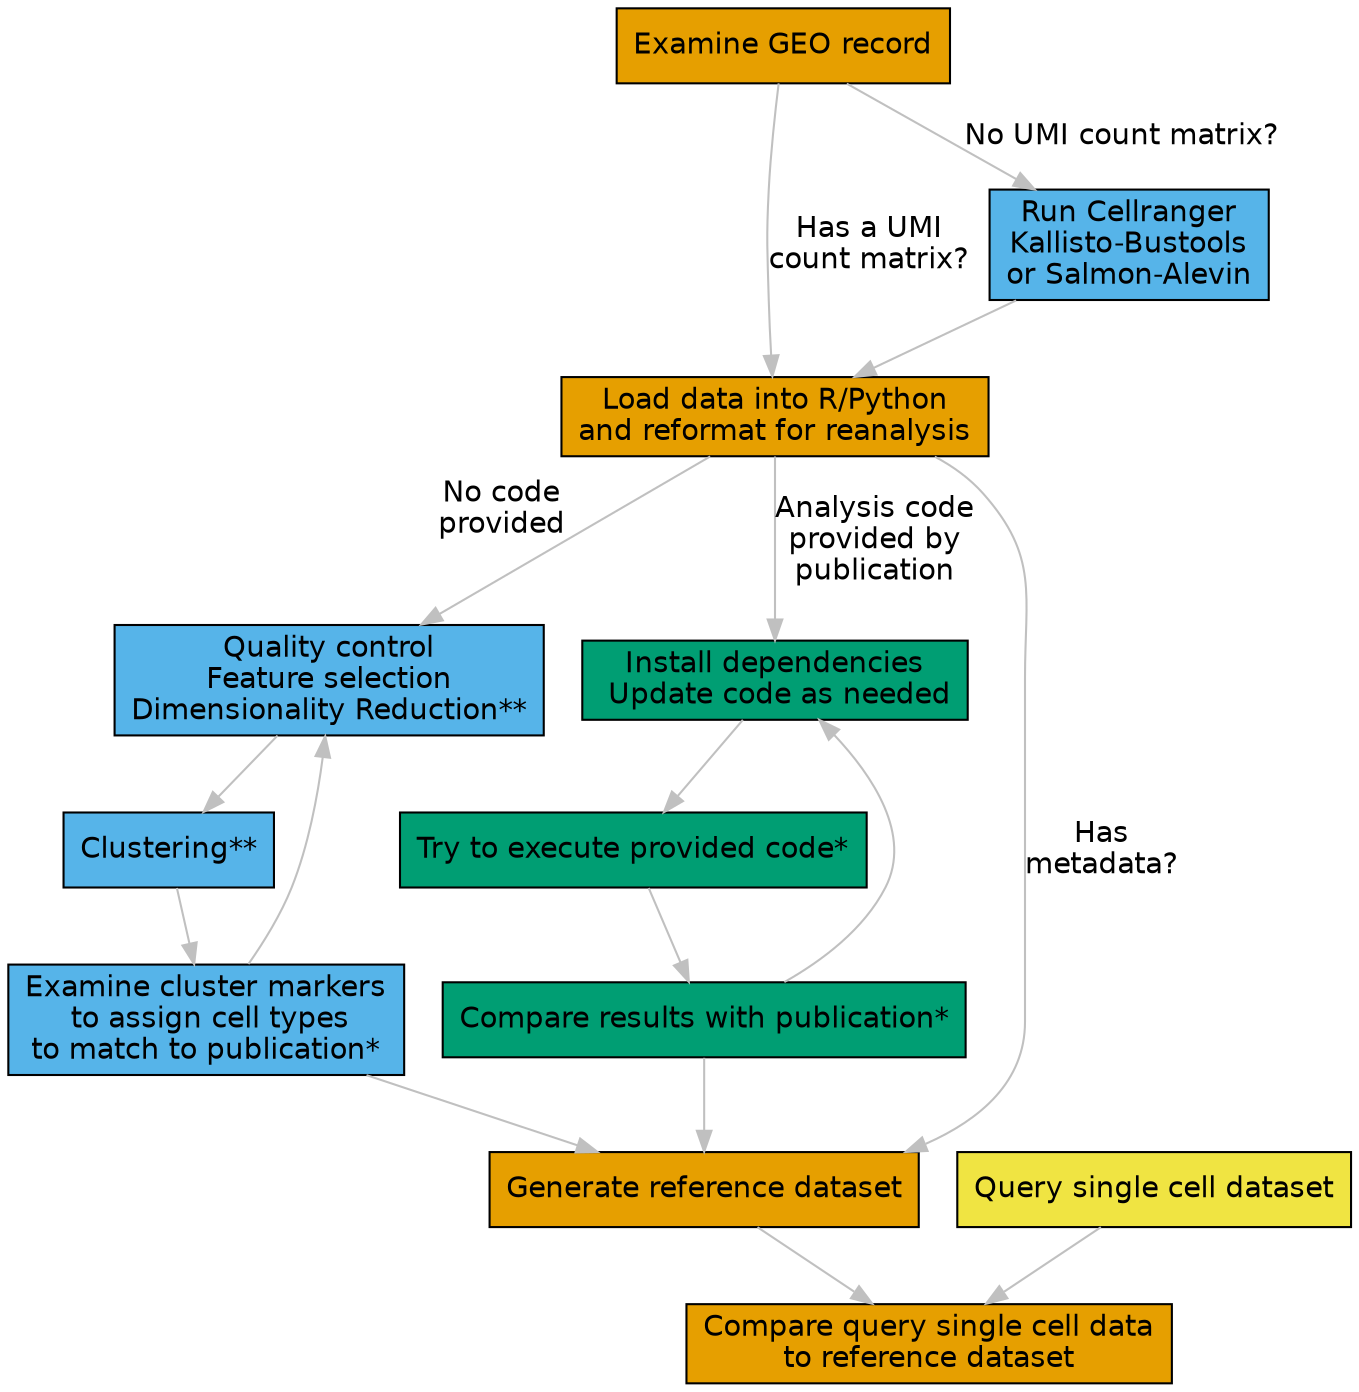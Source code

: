 digraph workflow {
  graph [layout = dot,
        rankdir = TB]

  node [shape = cicle,
        style = filled,
        fontcolor = black,
        fontname = "Helvetica"]

  # start
  node [fillcolor = "#E69F00"]
  startnode [label = "Examine GEO record"];
  mdata [label = "Load data into R/Python\nand reformat for reanalysis"]


  # rds or h5ad parsing
 # node [fillcolor = "#56B4E9"]
 # objdata [label = "Load data in R/Python\nReformat for reanalysis"]


  # no metadata parsing
  node [fillcolor = "#56B4E9"]

  nomdata_nomatrix [label = "Run Cellranger\nKallisto-Bustools\nor Salmon-Alevin"]
  nomdata_3 [label = "Quality control\nFeature selection\nDimensionality Reduction**"]
  nomdata_4 [label = "Clustering**"]
  nomdata_5 [label = "Examine cluster markers\n to assign cell types\nto match to publication*"]

  # code
  node [fillcolor = "#009E73"]
  code [label = "Install dependencies\n Update code as needed"]
  code_1 [label = "Try to execute provided code*"]
  code_2 [label = "Compare results with publication*"]

  # post metadata processing
  node [fillcolor = "#E69F00"]
  post [label = "Generate reference dataset"]
  post_2 [label = "Compare query single cell data\nto reference dataset"]

  # query data
  node [fillcolor = "#F0E442"]
  query [label = "Query single cell dataset"]


  edge [color = grey
        fontname = "Helvetica"]

  startnode -> mdata [
                      label = "Has a UMI\ncount matrix?"]
  startnode -> nomdata_nomatrix [label = "No UMI count matrix?"]
  nomdata_nomatrix -> mdata

  mdata -> nomdata_3 [xlabel = "No code\nprovided"]
  mdata -> code [label = "Analysis code\nprovided by\npublication"]
  nomdata_3 -> nomdata_4 -> nomdata_5 -> post

  code -> code_1 -> code_2 -> post
  code_2 -> code [label = ""]

  nomdata_5 -> nomdata_3 [label = ""]
  mdata -> post [label = "Has\nmetadata?"]
  post -> post_2
  query -> post_2

}
